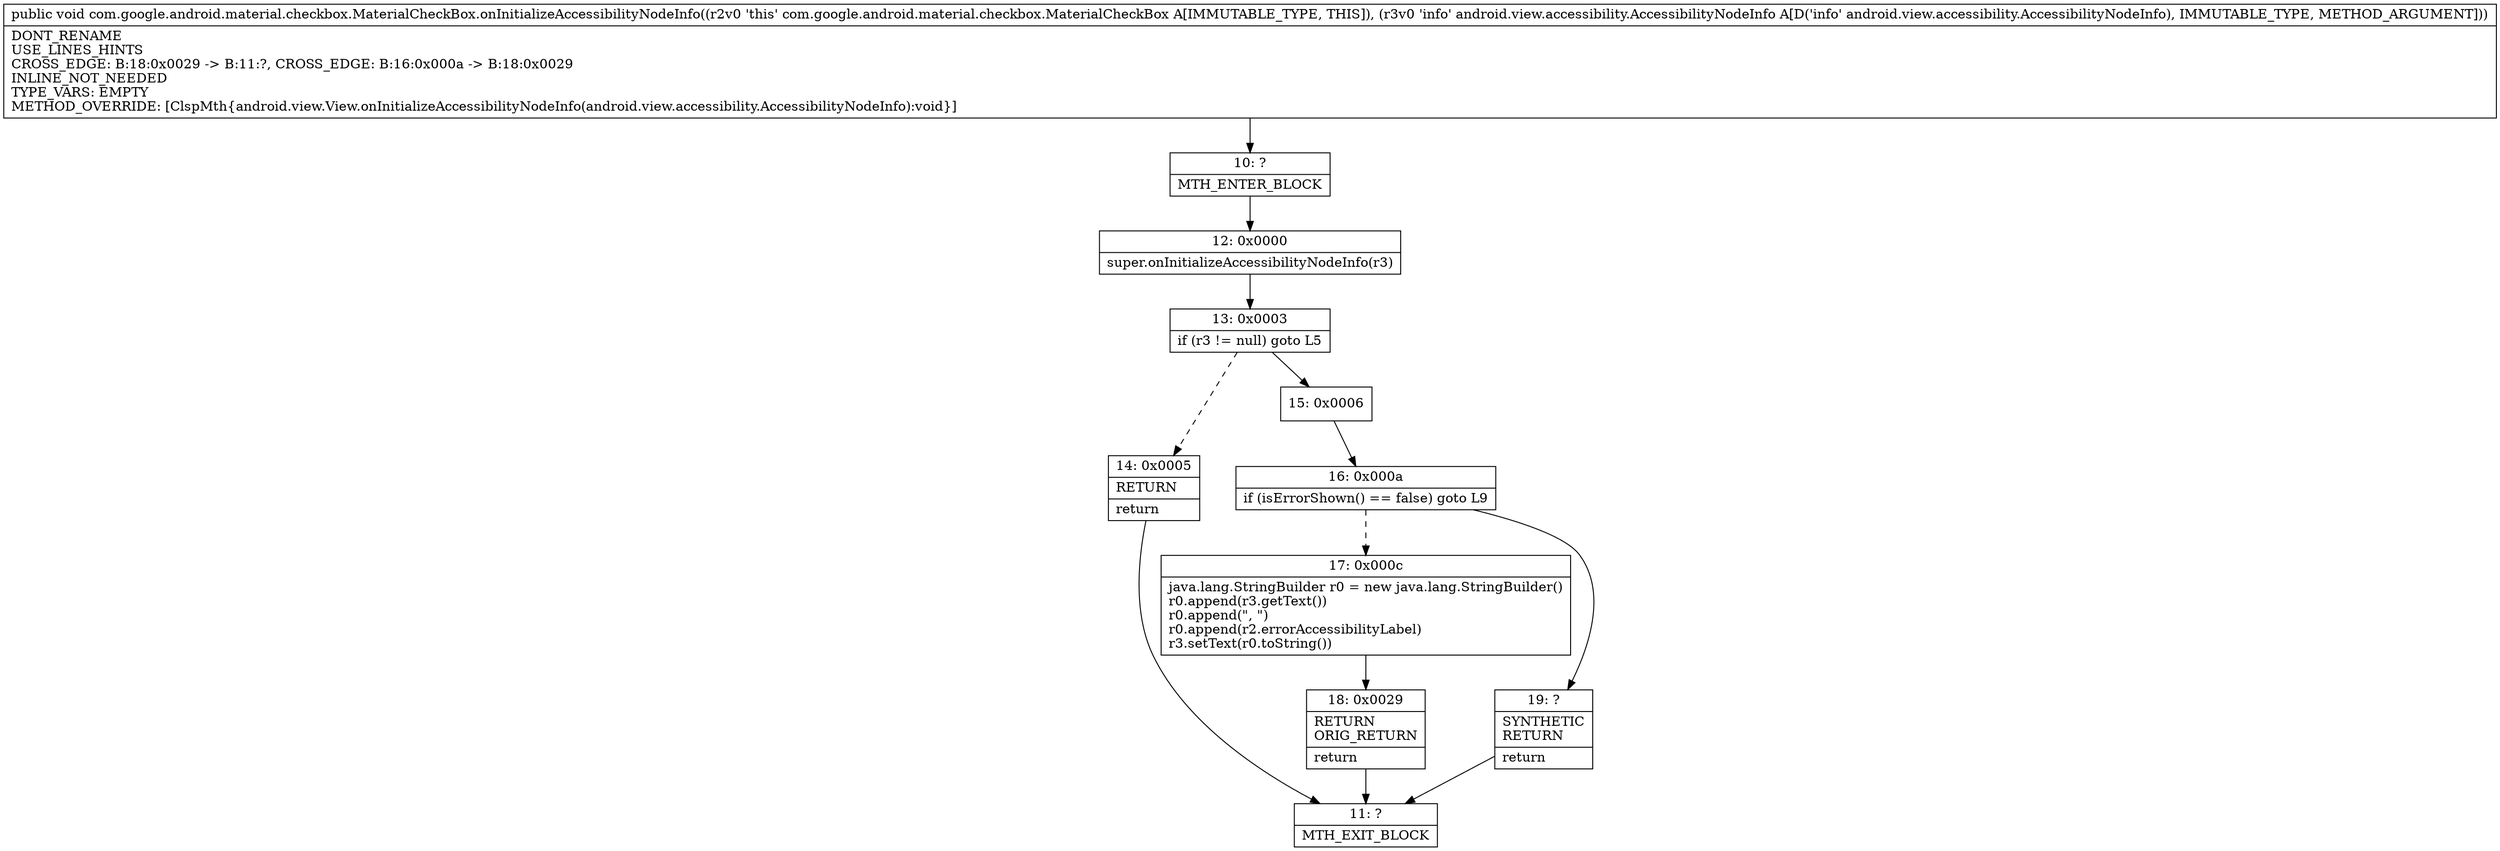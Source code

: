digraph "CFG forcom.google.android.material.checkbox.MaterialCheckBox.onInitializeAccessibilityNodeInfo(Landroid\/view\/accessibility\/AccessibilityNodeInfo;)V" {
Node_10 [shape=record,label="{10\:\ ?|MTH_ENTER_BLOCK\l}"];
Node_12 [shape=record,label="{12\:\ 0x0000|super.onInitializeAccessibilityNodeInfo(r3)\l}"];
Node_13 [shape=record,label="{13\:\ 0x0003|if (r3 != null) goto L5\l}"];
Node_14 [shape=record,label="{14\:\ 0x0005|RETURN\l|return\l}"];
Node_11 [shape=record,label="{11\:\ ?|MTH_EXIT_BLOCK\l}"];
Node_15 [shape=record,label="{15\:\ 0x0006}"];
Node_16 [shape=record,label="{16\:\ 0x000a|if (isErrorShown() == false) goto L9\l}"];
Node_17 [shape=record,label="{17\:\ 0x000c|java.lang.StringBuilder r0 = new java.lang.StringBuilder()\lr0.append(r3.getText())\lr0.append(\", \")\lr0.append(r2.errorAccessibilityLabel)\lr3.setText(r0.toString())\l}"];
Node_18 [shape=record,label="{18\:\ 0x0029|RETURN\lORIG_RETURN\l|return\l}"];
Node_19 [shape=record,label="{19\:\ ?|SYNTHETIC\lRETURN\l|return\l}"];
MethodNode[shape=record,label="{public void com.google.android.material.checkbox.MaterialCheckBox.onInitializeAccessibilityNodeInfo((r2v0 'this' com.google.android.material.checkbox.MaterialCheckBox A[IMMUTABLE_TYPE, THIS]), (r3v0 'info' android.view.accessibility.AccessibilityNodeInfo A[D('info' android.view.accessibility.AccessibilityNodeInfo), IMMUTABLE_TYPE, METHOD_ARGUMENT]))  | DONT_RENAME\lUSE_LINES_HINTS\lCROSS_EDGE: B:18:0x0029 \-\> B:11:?, CROSS_EDGE: B:16:0x000a \-\> B:18:0x0029\lINLINE_NOT_NEEDED\lTYPE_VARS: EMPTY\lMETHOD_OVERRIDE: [ClspMth\{android.view.View.onInitializeAccessibilityNodeInfo(android.view.accessibility.AccessibilityNodeInfo):void\}]\l}"];
MethodNode -> Node_10;Node_10 -> Node_12;
Node_12 -> Node_13;
Node_13 -> Node_14[style=dashed];
Node_13 -> Node_15;
Node_14 -> Node_11;
Node_15 -> Node_16;
Node_16 -> Node_17[style=dashed];
Node_16 -> Node_19;
Node_17 -> Node_18;
Node_18 -> Node_11;
Node_19 -> Node_11;
}

